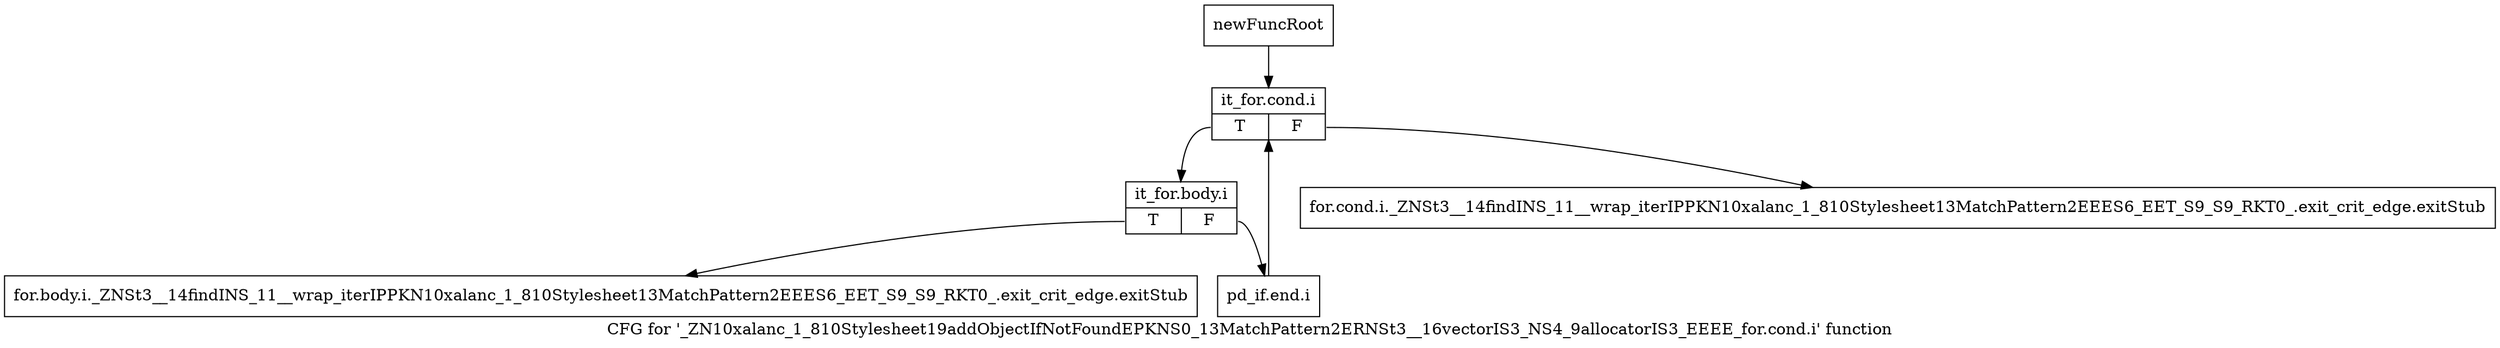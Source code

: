 digraph "CFG for '_ZN10xalanc_1_810Stylesheet19addObjectIfNotFoundEPKNS0_13MatchPattern2ERNSt3__16vectorIS3_NS4_9allocatorIS3_EEEE_for.cond.i' function" {
	label="CFG for '_ZN10xalanc_1_810Stylesheet19addObjectIfNotFoundEPKNS0_13MatchPattern2ERNSt3__16vectorIS3_NS4_9allocatorIS3_EEEE_for.cond.i' function";

	Node0x9fef220 [shape=record,label="{newFuncRoot}"];
	Node0x9fef220 -> Node0x9fef310;
	Node0x9fef270 [shape=record,label="{for.cond.i._ZNSt3__14findINS_11__wrap_iterIPPKN10xalanc_1_810Stylesheet13MatchPattern2EEES6_EET_S9_S9_RKT0_.exit_crit_edge.exitStub}"];
	Node0x9fef2c0 [shape=record,label="{for.body.i._ZNSt3__14findINS_11__wrap_iterIPPKN10xalanc_1_810Stylesheet13MatchPattern2EEES6_EET_S9_S9_RKT0_.exit_crit_edge.exitStub}"];
	Node0x9fef310 [shape=record,label="{it_for.cond.i|{<s0>T|<s1>F}}"];
	Node0x9fef310:s0 -> Node0x9fef360;
	Node0x9fef310:s1 -> Node0x9fef270;
	Node0x9fef360 [shape=record,label="{it_for.body.i|{<s0>T|<s1>F}}"];
	Node0x9fef360:s0 -> Node0x9fef2c0;
	Node0x9fef360:s1 -> Node0x9fef3b0;
	Node0x9fef3b0 [shape=record,label="{pd_if.end.i}"];
	Node0x9fef3b0 -> Node0x9fef310;
}
